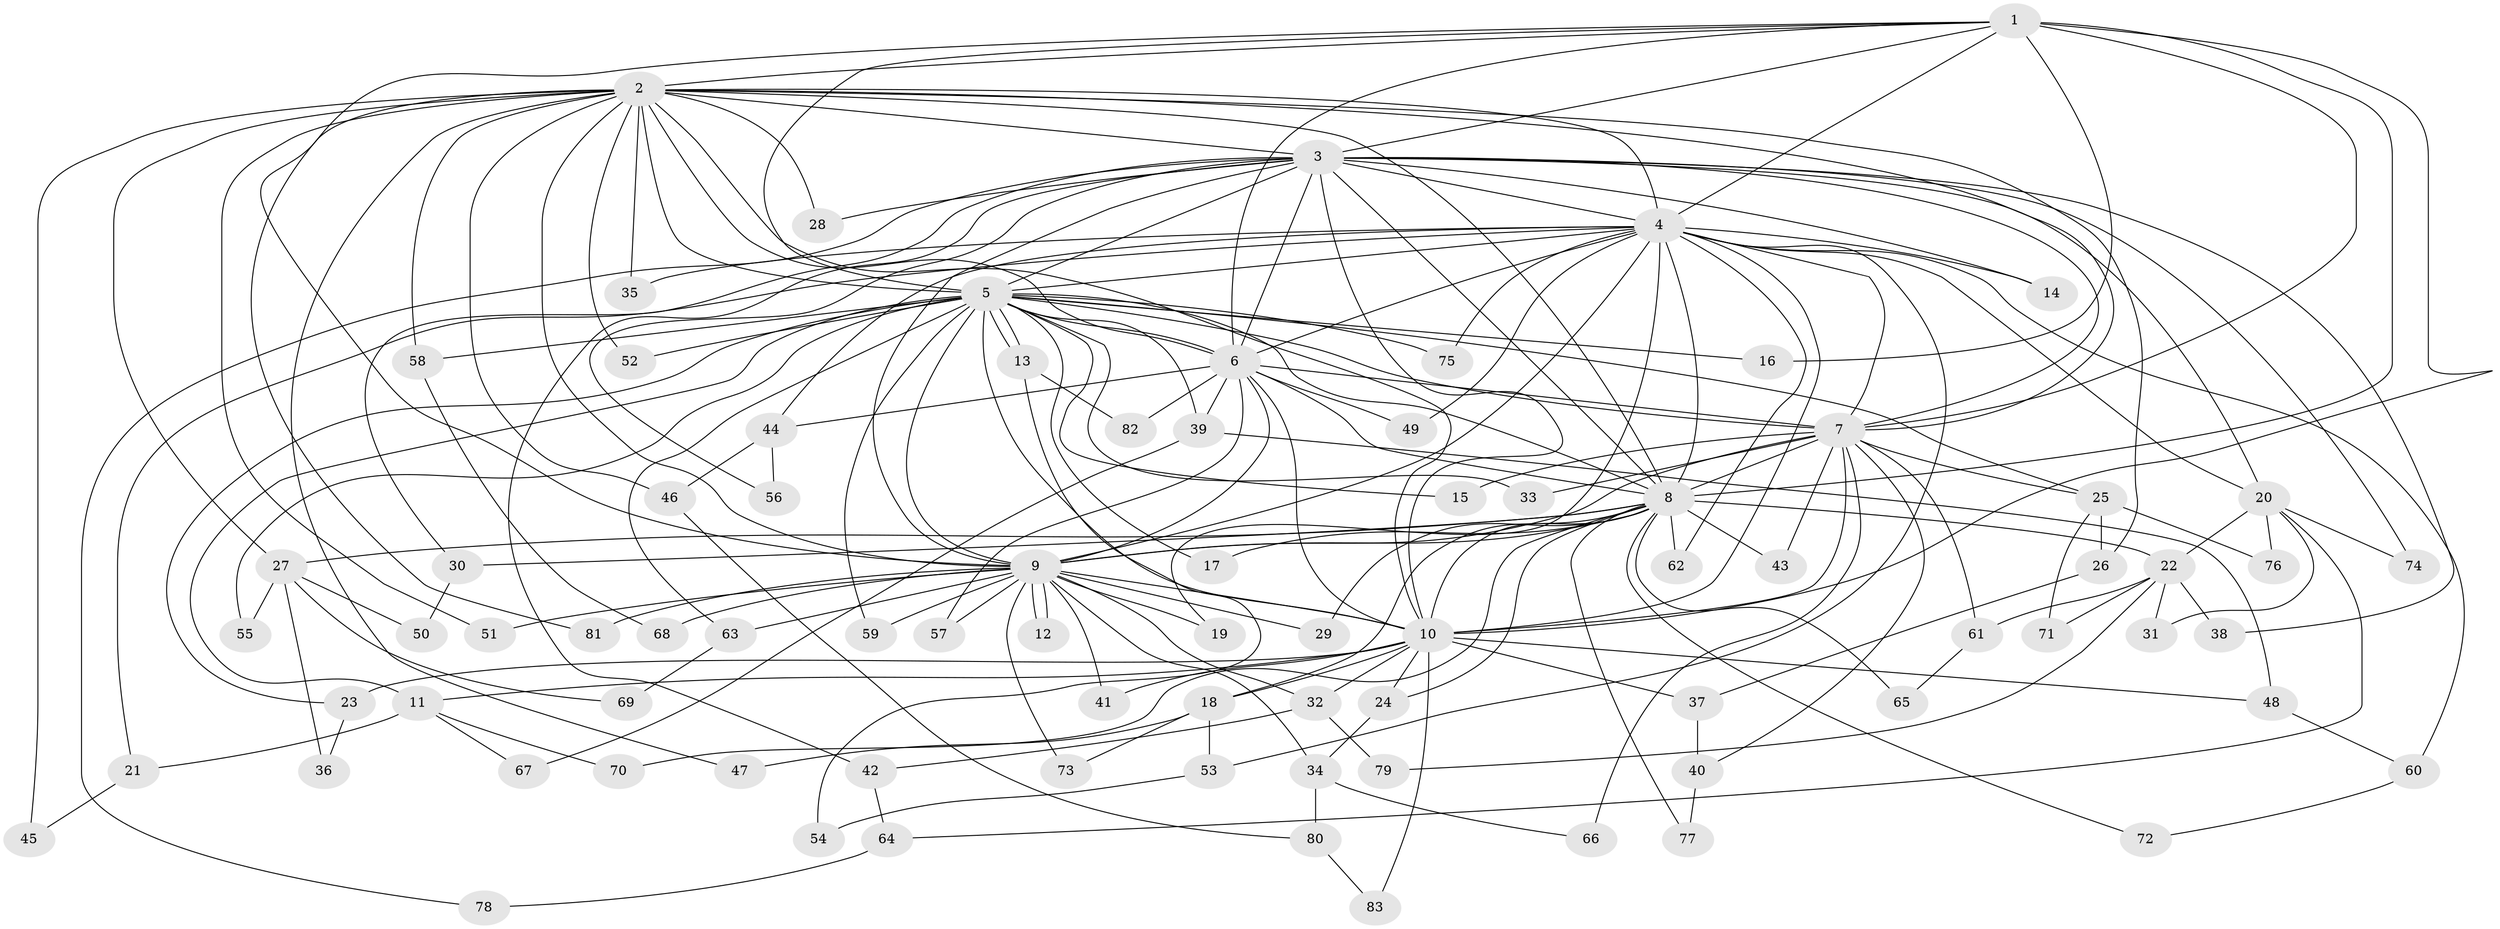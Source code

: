 // coarse degree distribution, {11: 0.041666666666666664, 1: 0.5416666666666666, 2: 0.2916666666666667, 3: 0.041666666666666664, 18: 0.041666666666666664, 5: 0.041666666666666664}
// Generated by graph-tools (version 1.1) at 2025/47/03/04/25 21:47:34]
// undirected, 83 vertices, 191 edges
graph export_dot {
graph [start="1"]
  node [color=gray90,style=filled];
  1;
  2;
  3;
  4;
  5;
  6;
  7;
  8;
  9;
  10;
  11;
  12;
  13;
  14;
  15;
  16;
  17;
  18;
  19;
  20;
  21;
  22;
  23;
  24;
  25;
  26;
  27;
  28;
  29;
  30;
  31;
  32;
  33;
  34;
  35;
  36;
  37;
  38;
  39;
  40;
  41;
  42;
  43;
  44;
  45;
  46;
  47;
  48;
  49;
  50;
  51;
  52;
  53;
  54;
  55;
  56;
  57;
  58;
  59;
  60;
  61;
  62;
  63;
  64;
  65;
  66;
  67;
  68;
  69;
  70;
  71;
  72;
  73;
  74;
  75;
  76;
  77;
  78;
  79;
  80;
  81;
  82;
  83;
  1 -- 2;
  1 -- 3;
  1 -- 4;
  1 -- 5;
  1 -- 6;
  1 -- 7;
  1 -- 8;
  1 -- 9;
  1 -- 10;
  1 -- 16;
  2 -- 3;
  2 -- 4;
  2 -- 5;
  2 -- 6;
  2 -- 7;
  2 -- 8;
  2 -- 9;
  2 -- 10;
  2 -- 26;
  2 -- 27;
  2 -- 28;
  2 -- 35;
  2 -- 45;
  2 -- 46;
  2 -- 47;
  2 -- 51;
  2 -- 52;
  2 -- 58;
  2 -- 81;
  3 -- 4;
  3 -- 5;
  3 -- 6;
  3 -- 7;
  3 -- 8;
  3 -- 9;
  3 -- 10;
  3 -- 14;
  3 -- 20;
  3 -- 28;
  3 -- 30;
  3 -- 38;
  3 -- 42;
  3 -- 56;
  3 -- 74;
  3 -- 78;
  4 -- 5;
  4 -- 6;
  4 -- 7;
  4 -- 8;
  4 -- 9;
  4 -- 10;
  4 -- 14;
  4 -- 19;
  4 -- 20;
  4 -- 21;
  4 -- 35;
  4 -- 44;
  4 -- 49;
  4 -- 53;
  4 -- 60;
  4 -- 62;
  4 -- 75;
  5 -- 6;
  5 -- 7;
  5 -- 8;
  5 -- 9;
  5 -- 10;
  5 -- 11;
  5 -- 13;
  5 -- 13;
  5 -- 15;
  5 -- 16;
  5 -- 17;
  5 -- 23;
  5 -- 25;
  5 -- 33;
  5 -- 39;
  5 -- 52;
  5 -- 55;
  5 -- 58;
  5 -- 59;
  5 -- 63;
  5 -- 75;
  6 -- 7;
  6 -- 8;
  6 -- 9;
  6 -- 10;
  6 -- 39;
  6 -- 44;
  6 -- 49;
  6 -- 57;
  6 -- 82;
  7 -- 8;
  7 -- 9;
  7 -- 10;
  7 -- 15;
  7 -- 25;
  7 -- 33;
  7 -- 40;
  7 -- 43;
  7 -- 61;
  7 -- 66;
  8 -- 9;
  8 -- 10;
  8 -- 17;
  8 -- 18;
  8 -- 22;
  8 -- 24;
  8 -- 27;
  8 -- 29;
  8 -- 30;
  8 -- 43;
  8 -- 62;
  8 -- 65;
  8 -- 70;
  8 -- 72;
  8 -- 77;
  9 -- 10;
  9 -- 12;
  9 -- 12;
  9 -- 19;
  9 -- 29;
  9 -- 32;
  9 -- 34;
  9 -- 41;
  9 -- 51;
  9 -- 57;
  9 -- 59;
  9 -- 63;
  9 -- 68;
  9 -- 73;
  9 -- 81;
  10 -- 11;
  10 -- 18;
  10 -- 23;
  10 -- 24;
  10 -- 32;
  10 -- 37;
  10 -- 41;
  10 -- 48;
  10 -- 83;
  11 -- 21;
  11 -- 67;
  11 -- 70;
  13 -- 54;
  13 -- 82;
  18 -- 47;
  18 -- 53;
  18 -- 73;
  20 -- 22;
  20 -- 31;
  20 -- 64;
  20 -- 74;
  20 -- 76;
  21 -- 45;
  22 -- 31;
  22 -- 38;
  22 -- 61;
  22 -- 71;
  22 -- 79;
  23 -- 36;
  24 -- 34;
  25 -- 26;
  25 -- 71;
  25 -- 76;
  26 -- 37;
  27 -- 36;
  27 -- 50;
  27 -- 55;
  27 -- 69;
  30 -- 50;
  32 -- 42;
  32 -- 79;
  34 -- 66;
  34 -- 80;
  37 -- 40;
  39 -- 48;
  39 -- 67;
  40 -- 77;
  42 -- 64;
  44 -- 46;
  44 -- 56;
  46 -- 80;
  48 -- 60;
  53 -- 54;
  58 -- 68;
  60 -- 72;
  61 -- 65;
  63 -- 69;
  64 -- 78;
  80 -- 83;
}
